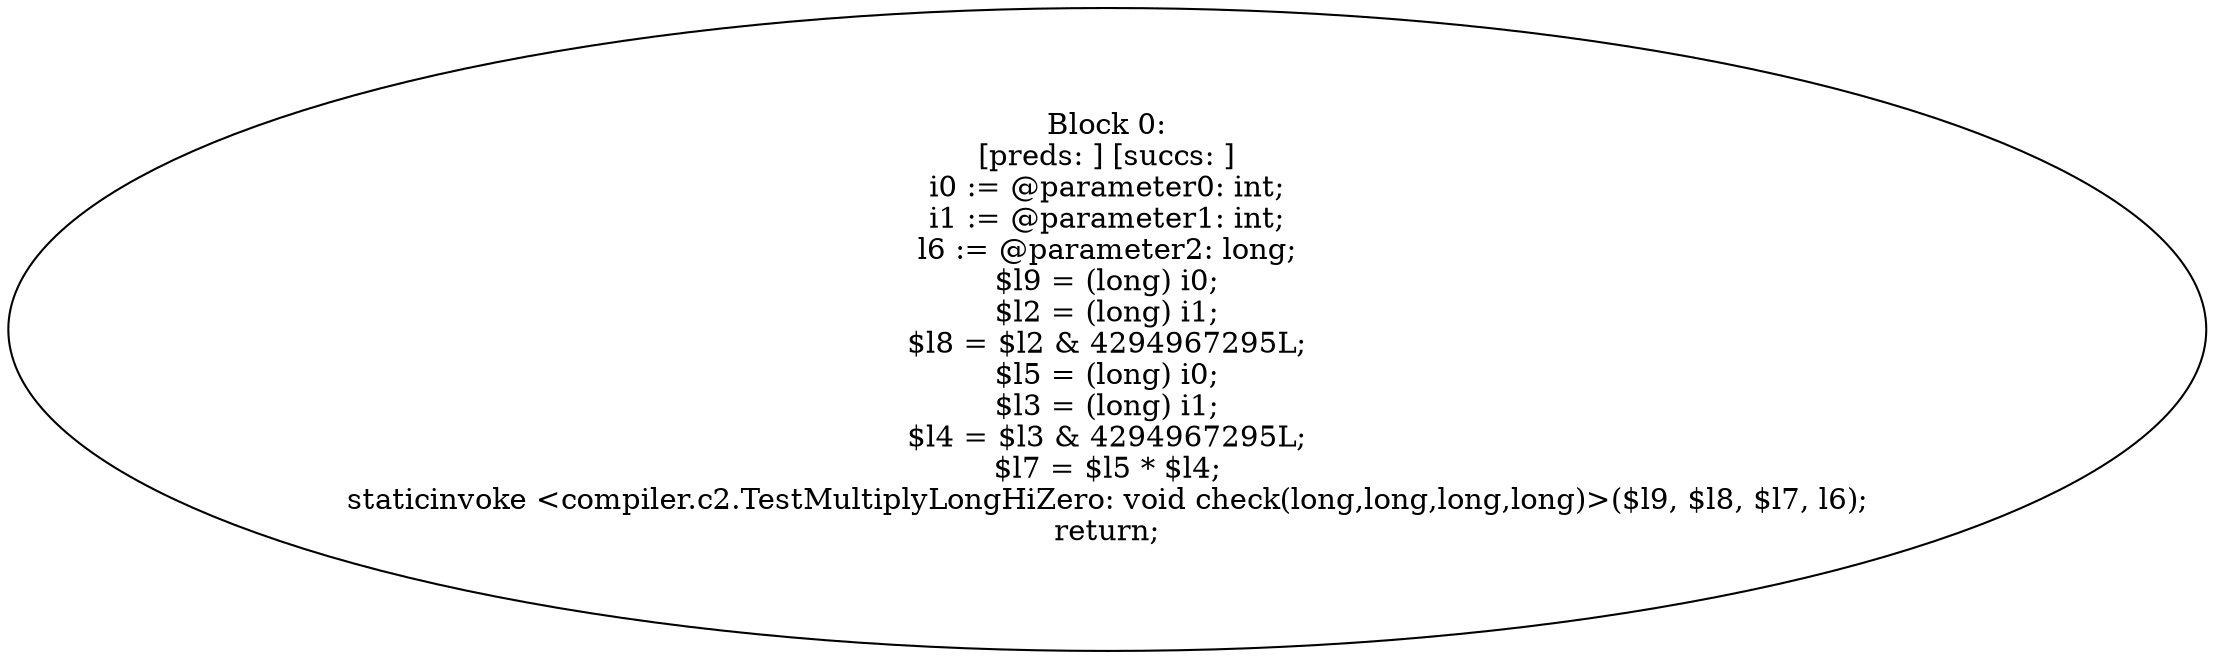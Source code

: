digraph "unitGraph" {
    "Block 0:
[preds: ] [succs: ]
i0 := @parameter0: int;
i1 := @parameter1: int;
l6 := @parameter2: long;
$l9 = (long) i0;
$l2 = (long) i1;
$l8 = $l2 & 4294967295L;
$l5 = (long) i0;
$l3 = (long) i1;
$l4 = $l3 & 4294967295L;
$l7 = $l5 * $l4;
staticinvoke <compiler.c2.TestMultiplyLongHiZero: void check(long,long,long,long)>($l9, $l8, $l7, l6);
return;
"
}
